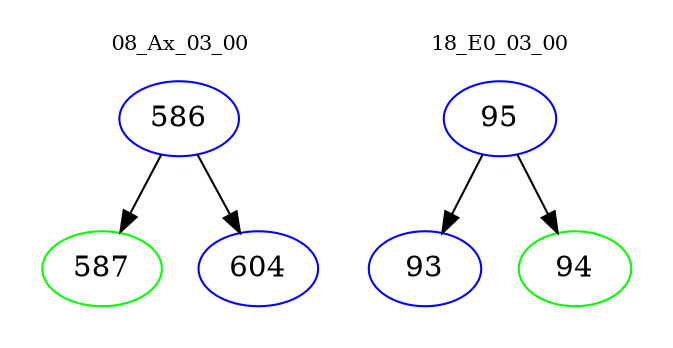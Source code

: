 digraph{
subgraph cluster_0 {
color = white
label = "08_Ax_03_00";
fontsize=10;
T0_586 [label="586", color="blue"]
T0_586 -> T0_587 [color="black"]
T0_587 [label="587", color="green"]
T0_586 -> T0_604 [color="black"]
T0_604 [label="604", color="blue"]
}
subgraph cluster_1 {
color = white
label = "18_E0_03_00";
fontsize=10;
T1_95 [label="95", color="blue"]
T1_95 -> T1_93 [color="black"]
T1_93 [label="93", color="blue"]
T1_95 -> T1_94 [color="black"]
T1_94 [label="94", color="green"]
}
}
